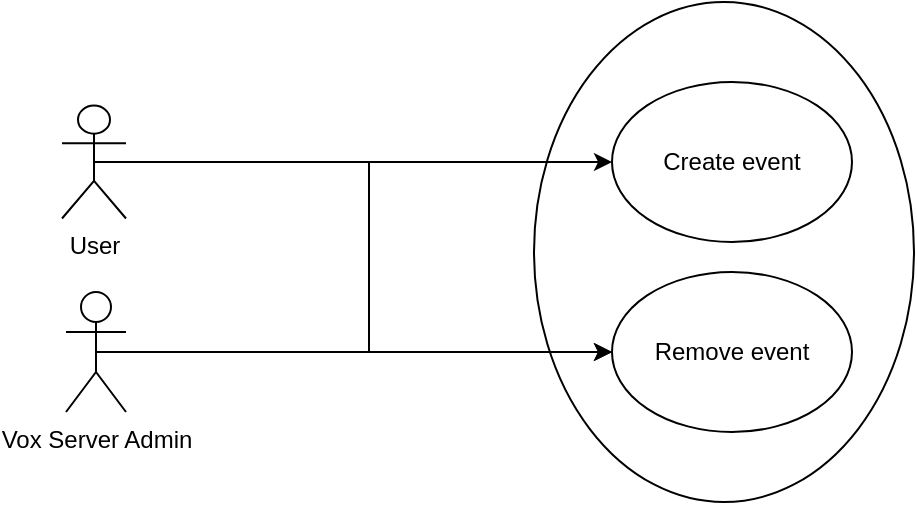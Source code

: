 <mxfile version="20.5.1" type="device"><diagram id="TAKLplTCLKDqozPwZlV6" name="Page-1"><mxGraphModel dx="1038" dy="574" grid="1" gridSize="10" guides="1" tooltips="1" connect="1" arrows="1" fold="1" page="1" pageScale="1" pageWidth="850" pageHeight="1100" math="0" shadow="0"><root><mxCell id="0"/><mxCell id="1" parent="0"/><mxCell id="TliF1Xi4c1TiE20I5Flb-2" value="" style="ellipse;whiteSpace=wrap;html=1;" vertex="1" parent="1"><mxGeometry x="596" y="110" width="190" height="250" as="geometry"/></mxCell><mxCell id="TliF1Xi4c1TiE20I5Flb-3" value="Create event" style="ellipse;whiteSpace=wrap;html=1;" vertex="1" parent="1"><mxGeometry x="635" y="150" width="120" height="80" as="geometry"/></mxCell><mxCell id="TliF1Xi4c1TiE20I5Flb-4" value="Remove event" style="ellipse;whiteSpace=wrap;html=1;" vertex="1" parent="1"><mxGeometry x="635" y="245" width="120" height="80" as="geometry"/></mxCell><mxCell id="TliF1Xi4c1TiE20I5Flb-7" style="edgeStyle=orthogonalEdgeStyle;rounded=0;orthogonalLoop=1;jettySize=auto;html=1;exitX=0.5;exitY=0.5;exitDx=0;exitDy=0;exitPerimeter=0;entryX=0;entryY=0.5;entryDx=0;entryDy=0;" edge="1" parent="1" source="TliF1Xi4c1TiE20I5Flb-6" target="TliF1Xi4c1TiE20I5Flb-3"><mxGeometry relative="1" as="geometry"/></mxCell><mxCell id="TliF1Xi4c1TiE20I5Flb-8" style="edgeStyle=orthogonalEdgeStyle;rounded=0;orthogonalLoop=1;jettySize=auto;html=1;exitX=0.5;exitY=0.5;exitDx=0;exitDy=0;exitPerimeter=0;entryX=0;entryY=0.5;entryDx=0;entryDy=0;" edge="1" parent="1" source="TliF1Xi4c1TiE20I5Flb-6" target="TliF1Xi4c1TiE20I5Flb-4"><mxGeometry relative="1" as="geometry"/></mxCell><mxCell id="TliF1Xi4c1TiE20I5Flb-6" value="User" style="shape=umlActor;verticalLabelPosition=bottom;verticalAlign=top;html=1;outlineConnect=0;" vertex="1" parent="1"><mxGeometry x="360" y="161.75" width="32" height="56.5" as="geometry"/></mxCell><mxCell id="TliF1Xi4c1TiE20I5Flb-11" style="edgeStyle=orthogonalEdgeStyle;rounded=0;orthogonalLoop=1;jettySize=auto;html=1;exitX=0.5;exitY=0.5;exitDx=0;exitDy=0;exitPerimeter=0;" edge="1" parent="1" source="TliF1Xi4c1TiE20I5Flb-10" target="TliF1Xi4c1TiE20I5Flb-4"><mxGeometry relative="1" as="geometry"/></mxCell><mxCell id="TliF1Xi4c1TiE20I5Flb-10" value="Vox Server Admin" style="shape=umlActor;verticalLabelPosition=bottom;verticalAlign=top;html=1;outlineConnect=0;" vertex="1" parent="1"><mxGeometry x="362" y="255" width="30" height="60" as="geometry"/></mxCell></root></mxGraphModel></diagram></mxfile>